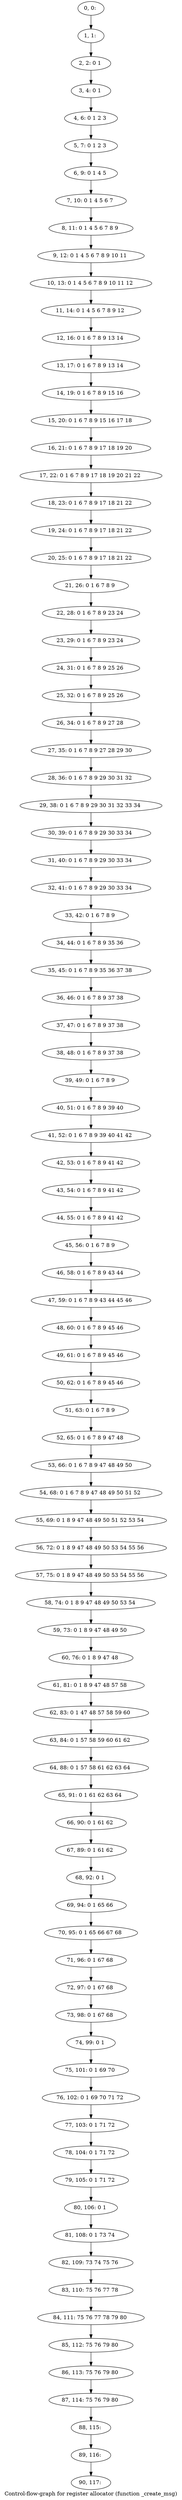 digraph G {
graph [label="Control-flow-graph for register allocator (function _create_msg)"]
0[label="0, 0: "];
1[label="1, 1: "];
2[label="2, 2: 0 1 "];
3[label="3, 4: 0 1 "];
4[label="4, 6: 0 1 2 3 "];
5[label="5, 7: 0 1 2 3 "];
6[label="6, 9: 0 1 4 5 "];
7[label="7, 10: 0 1 4 5 6 7 "];
8[label="8, 11: 0 1 4 5 6 7 8 9 "];
9[label="9, 12: 0 1 4 5 6 7 8 9 10 11 "];
10[label="10, 13: 0 1 4 5 6 7 8 9 10 11 12 "];
11[label="11, 14: 0 1 4 5 6 7 8 9 12 "];
12[label="12, 16: 0 1 6 7 8 9 13 14 "];
13[label="13, 17: 0 1 6 7 8 9 13 14 "];
14[label="14, 19: 0 1 6 7 8 9 15 16 "];
15[label="15, 20: 0 1 6 7 8 9 15 16 17 18 "];
16[label="16, 21: 0 1 6 7 8 9 17 18 19 20 "];
17[label="17, 22: 0 1 6 7 8 9 17 18 19 20 21 22 "];
18[label="18, 23: 0 1 6 7 8 9 17 18 21 22 "];
19[label="19, 24: 0 1 6 7 8 9 17 18 21 22 "];
20[label="20, 25: 0 1 6 7 8 9 17 18 21 22 "];
21[label="21, 26: 0 1 6 7 8 9 "];
22[label="22, 28: 0 1 6 7 8 9 23 24 "];
23[label="23, 29: 0 1 6 7 8 9 23 24 "];
24[label="24, 31: 0 1 6 7 8 9 25 26 "];
25[label="25, 32: 0 1 6 7 8 9 25 26 "];
26[label="26, 34: 0 1 6 7 8 9 27 28 "];
27[label="27, 35: 0 1 6 7 8 9 27 28 29 30 "];
28[label="28, 36: 0 1 6 7 8 9 29 30 31 32 "];
29[label="29, 38: 0 1 6 7 8 9 29 30 31 32 33 34 "];
30[label="30, 39: 0 1 6 7 8 9 29 30 33 34 "];
31[label="31, 40: 0 1 6 7 8 9 29 30 33 34 "];
32[label="32, 41: 0 1 6 7 8 9 29 30 33 34 "];
33[label="33, 42: 0 1 6 7 8 9 "];
34[label="34, 44: 0 1 6 7 8 9 35 36 "];
35[label="35, 45: 0 1 6 7 8 9 35 36 37 38 "];
36[label="36, 46: 0 1 6 7 8 9 37 38 "];
37[label="37, 47: 0 1 6 7 8 9 37 38 "];
38[label="38, 48: 0 1 6 7 8 9 37 38 "];
39[label="39, 49: 0 1 6 7 8 9 "];
40[label="40, 51: 0 1 6 7 8 9 39 40 "];
41[label="41, 52: 0 1 6 7 8 9 39 40 41 42 "];
42[label="42, 53: 0 1 6 7 8 9 41 42 "];
43[label="43, 54: 0 1 6 7 8 9 41 42 "];
44[label="44, 55: 0 1 6 7 8 9 41 42 "];
45[label="45, 56: 0 1 6 7 8 9 "];
46[label="46, 58: 0 1 6 7 8 9 43 44 "];
47[label="47, 59: 0 1 6 7 8 9 43 44 45 46 "];
48[label="48, 60: 0 1 6 7 8 9 45 46 "];
49[label="49, 61: 0 1 6 7 8 9 45 46 "];
50[label="50, 62: 0 1 6 7 8 9 45 46 "];
51[label="51, 63: 0 1 6 7 8 9 "];
52[label="52, 65: 0 1 6 7 8 9 47 48 "];
53[label="53, 66: 0 1 6 7 8 9 47 48 49 50 "];
54[label="54, 68: 0 1 6 7 8 9 47 48 49 50 51 52 "];
55[label="55, 69: 0 1 8 9 47 48 49 50 51 52 53 54 "];
56[label="56, 72: 0 1 8 9 47 48 49 50 53 54 55 56 "];
57[label="57, 75: 0 1 8 9 47 48 49 50 53 54 55 56 "];
58[label="58, 74: 0 1 8 9 47 48 49 50 53 54 "];
59[label="59, 73: 0 1 8 9 47 48 49 50 "];
60[label="60, 76: 0 1 8 9 47 48 "];
61[label="61, 81: 0 1 8 9 47 48 57 58 "];
62[label="62, 83: 0 1 47 48 57 58 59 60 "];
63[label="63, 84: 0 1 57 58 59 60 61 62 "];
64[label="64, 88: 0 1 57 58 61 62 63 64 "];
65[label="65, 91: 0 1 61 62 63 64 "];
66[label="66, 90: 0 1 61 62 "];
67[label="67, 89: 0 1 61 62 "];
68[label="68, 92: 0 1 "];
69[label="69, 94: 0 1 65 66 "];
70[label="70, 95: 0 1 65 66 67 68 "];
71[label="71, 96: 0 1 67 68 "];
72[label="72, 97: 0 1 67 68 "];
73[label="73, 98: 0 1 67 68 "];
74[label="74, 99: 0 1 "];
75[label="75, 101: 0 1 69 70 "];
76[label="76, 102: 0 1 69 70 71 72 "];
77[label="77, 103: 0 1 71 72 "];
78[label="78, 104: 0 1 71 72 "];
79[label="79, 105: 0 1 71 72 "];
80[label="80, 106: 0 1 "];
81[label="81, 108: 0 1 73 74 "];
82[label="82, 109: 73 74 75 76 "];
83[label="83, 110: 75 76 77 78 "];
84[label="84, 111: 75 76 77 78 79 80 "];
85[label="85, 112: 75 76 79 80 "];
86[label="86, 113: 75 76 79 80 "];
87[label="87, 114: 75 76 79 80 "];
88[label="88, 115: "];
89[label="89, 116: "];
90[label="90, 117: "];
0->1 ;
1->2 ;
2->3 ;
3->4 ;
4->5 ;
5->6 ;
6->7 ;
7->8 ;
8->9 ;
9->10 ;
10->11 ;
11->12 ;
12->13 ;
13->14 ;
14->15 ;
15->16 ;
16->17 ;
17->18 ;
18->19 ;
19->20 ;
20->21 ;
21->22 ;
22->23 ;
23->24 ;
24->25 ;
25->26 ;
26->27 ;
27->28 ;
28->29 ;
29->30 ;
30->31 ;
31->32 ;
32->33 ;
33->34 ;
34->35 ;
35->36 ;
36->37 ;
37->38 ;
38->39 ;
39->40 ;
40->41 ;
41->42 ;
42->43 ;
43->44 ;
44->45 ;
45->46 ;
46->47 ;
47->48 ;
48->49 ;
49->50 ;
50->51 ;
51->52 ;
52->53 ;
53->54 ;
54->55 ;
55->56 ;
56->57 ;
57->58 ;
58->59 ;
59->60 ;
60->61 ;
61->62 ;
62->63 ;
63->64 ;
64->65 ;
65->66 ;
66->67 ;
67->68 ;
68->69 ;
69->70 ;
70->71 ;
71->72 ;
72->73 ;
73->74 ;
74->75 ;
75->76 ;
76->77 ;
77->78 ;
78->79 ;
79->80 ;
80->81 ;
81->82 ;
82->83 ;
83->84 ;
84->85 ;
85->86 ;
86->87 ;
87->88 ;
88->89 ;
89->90 ;
}
